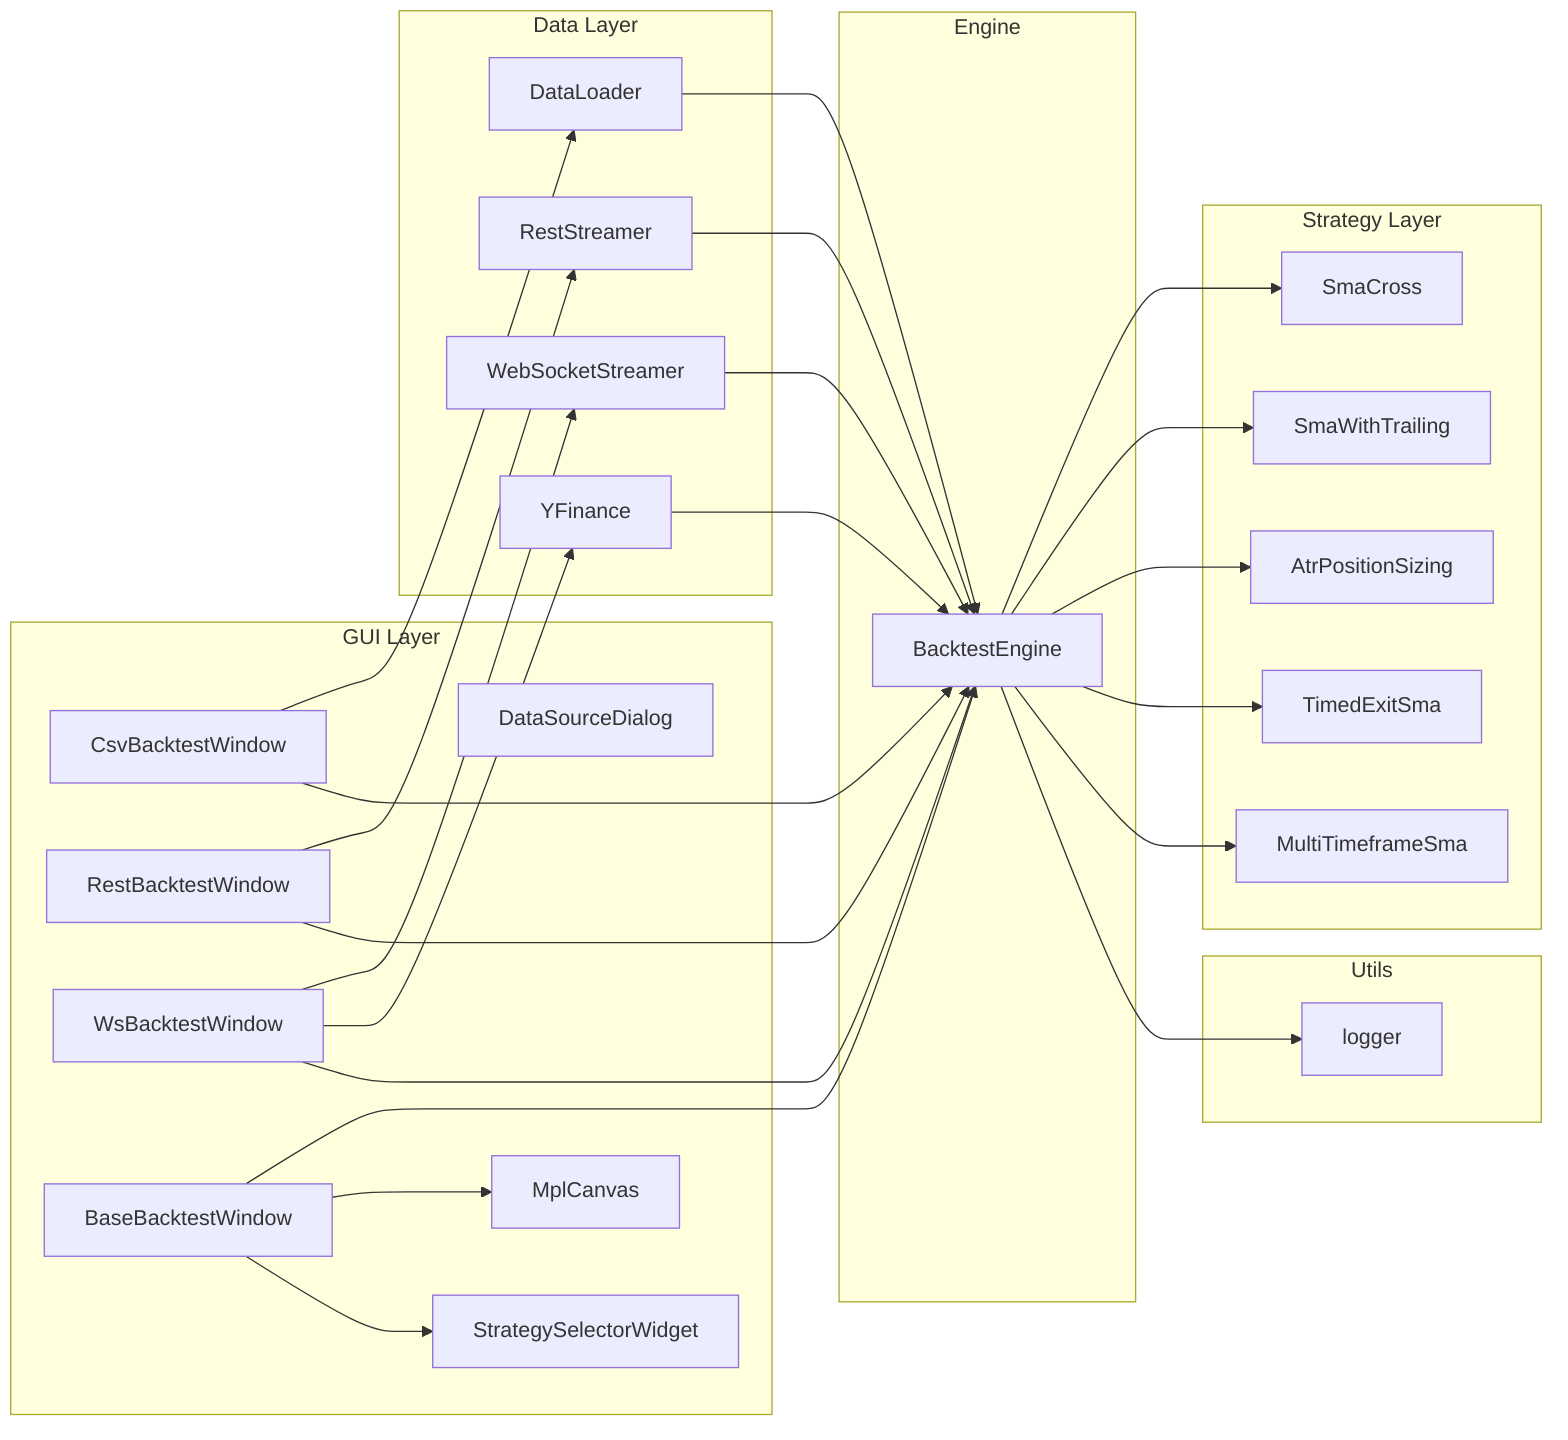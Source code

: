 %% Component diagram for the backtesting application
graph LR

  %% GUI Layer
  subgraph "GUI Layer"
    DS[DataSourceDialog]
    CSVW[CsvBacktestWindow]
    RESTW[RestBacktestWindow]
    WSW[WsBacktestWindow]
    BBW[BaseBacktestWindow]
    SSW[StrategySelectorWidget]
    MC[MplCanvas]
  end

  %% Data Layer
  subgraph "Data Layer"
    DL[DataLoader]
    RS[RestStreamer]
    WS[WebSocketStreamer]
    YF[YFinance]
  end

  %% Engine
  subgraph "Engine"
    BE[BacktestEngine]
  end

  %% Strategy Layer
  subgraph "Strategy Layer"
    SC[SmaCross]
    SWT[SmaWithTrailing]
    APS[AtrPositionSizing]
    TES[TimedExitSma]
    MT[MultiTimeframeSma]
  end

  %% Utils
  subgraph "Utils"
    LG[logger]
  end


  %% Relationships

  %% GUI → Data Layer
  CSVW --> DL
  RESTW --> RS
  WSW --> WS
  WSW --> YF

  %% GUI → Engine
  CSVW --> BE
  RESTW --> BE
  WSW --> BE
  BBW --> BE
  BBW --> MC
  BBW --> SSW

  %% Data Layer → Engine
  DL --> BE
  RS --> BE
  WS --> BE
  YF --> BE

  %% Engine → Strategy Layer
  BE --> SC
  BE --> SWT
  BE --> APS
  BE --> TES
  BE --> MT

  %% Engine → Utils
  BE --> LG